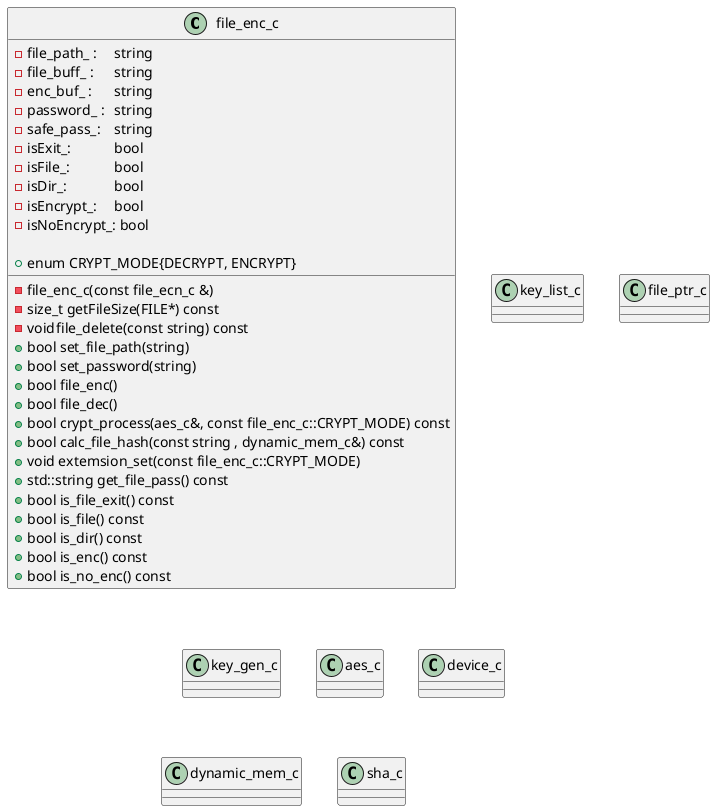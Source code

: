 @startuml class
class file_enc_c{
	- file_path_ : 	string
	- file_buff_ : 	string
	- enc_buf_ :	string
    - password_ : 	string
    - safe_pass_:	string
    - isExit_: 		bool
    - isFile_: 		bool
    - isDir_: 		bool
    - isEncrypt_: 	bool
    - isNoEncrypt_: bool

	- file_enc_c(const file_ecn_c &)
	- size_t getFileSize(FILE*) const
	- void	file_delete(const string) const
	+ enum CRYPT_MODE{DECRYPT, ENCRYPT}
	+ bool set_file_path(string)
	+ bool set_password(string)
    + bool file_enc()
    + bool file_dec()
    + bool crypt_process(aes_c&, const file_enc_c::CRYPT_MODE) const
    + bool calc_file_hash(const string , dynamic_mem_c&) const
    + void extemsion_set(const file_enc_c::CRYPT_MODE)
    + std::string get_file_pass() const
    + bool is_file_exit() const
    + bool is_file() const
    + bool is_dir() const
    + bool is_enc() const
    + bool is_no_enc() const
}
class key_list_c
class file_ptr_c
class key_gen_c
class aes_c
class device_c
class dynamic_mem_c
class sha_c
@enduml